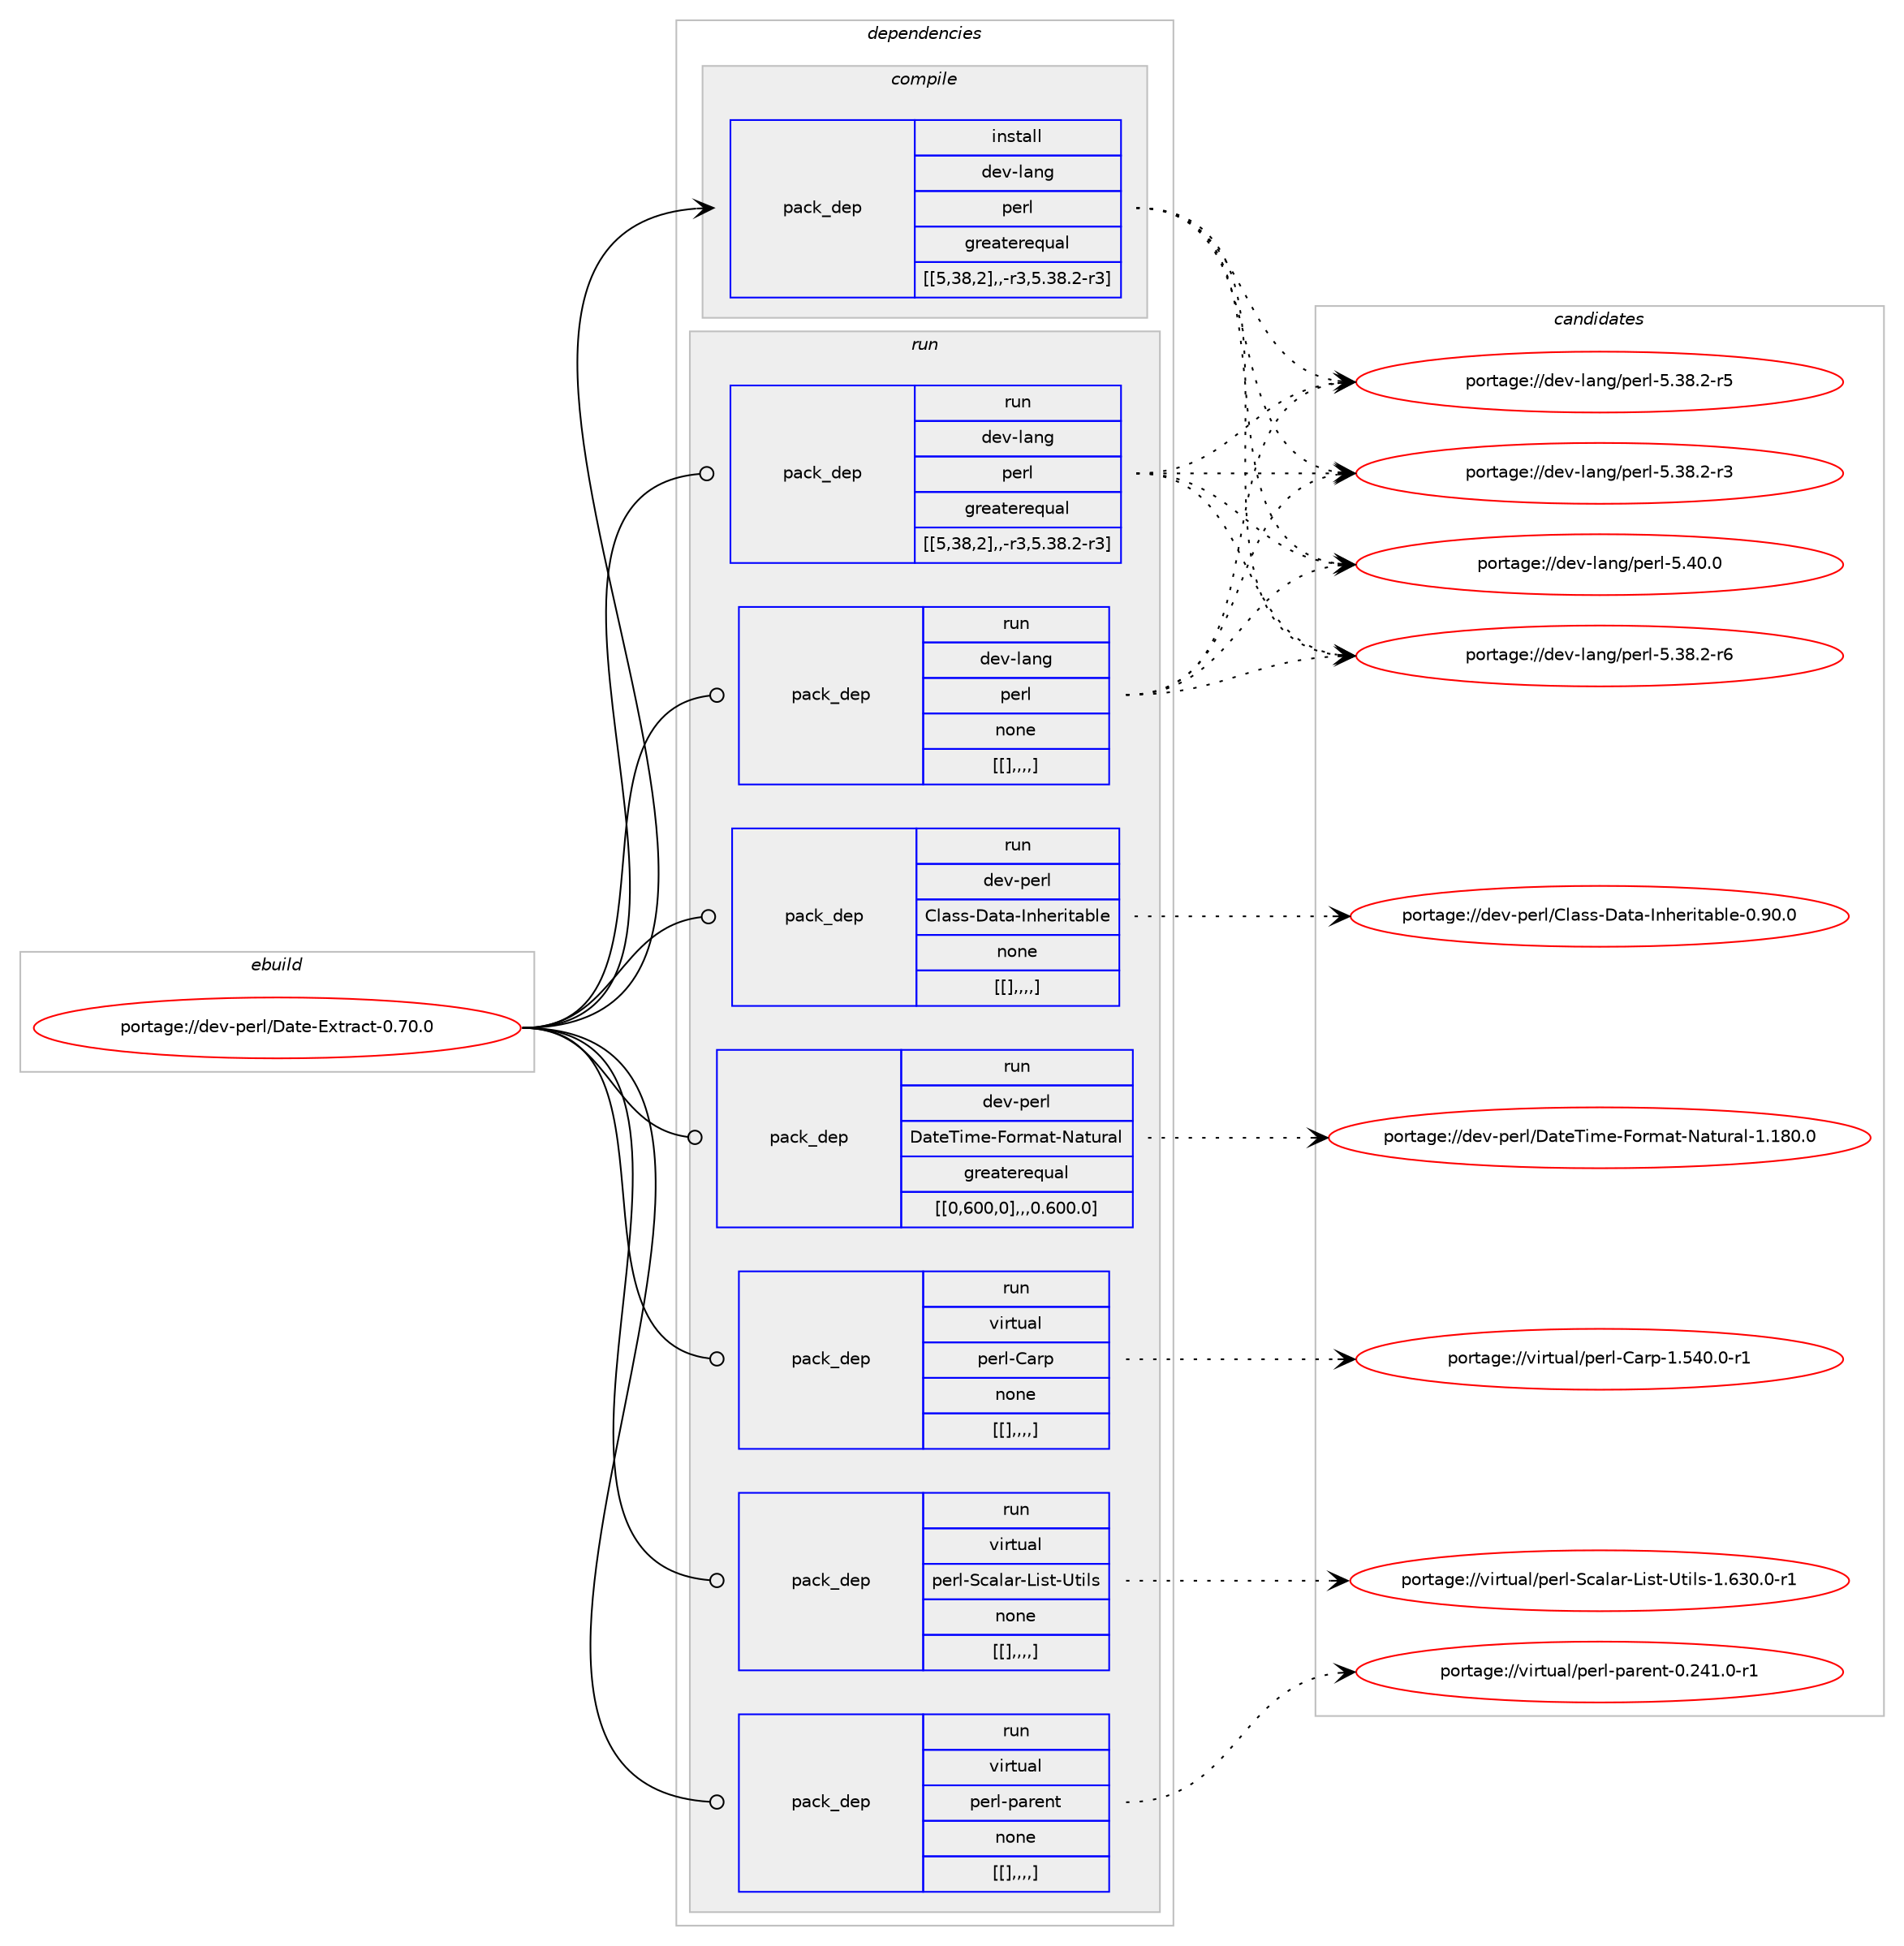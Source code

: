 digraph prolog {

# *************
# Graph options
# *************

newrank=true;
concentrate=true;
compound=true;
graph [rankdir=LR,fontname=Helvetica,fontsize=10,ranksep=1.5];#, ranksep=2.5, nodesep=0.2];
edge  [arrowhead=vee];
node  [fontname=Helvetica,fontsize=10];

# **********
# The ebuild
# **********

subgraph cluster_leftcol {
color=gray;
label=<<i>ebuild</i>>;
id [label="portage://dev-perl/Date-Extract-0.70.0", color=red, width=4, href="../dev-perl/Date-Extract-0.70.0.svg"];
}

# ****************
# The dependencies
# ****************

subgraph cluster_midcol {
color=gray;
label=<<i>dependencies</i>>;
subgraph cluster_compile {
fillcolor="#eeeeee";
style=filled;
label=<<i>compile</i>>;
subgraph pack97715 {
dependency129244 [label=<<TABLE BORDER="0" CELLBORDER="1" CELLSPACING="0" CELLPADDING="4" WIDTH="220"><TR><TD ROWSPAN="6" CELLPADDING="30">pack_dep</TD></TR><TR><TD WIDTH="110">install</TD></TR><TR><TD>dev-lang</TD></TR><TR><TD>perl</TD></TR><TR><TD>greaterequal</TD></TR><TR><TD>[[5,38,2],,-r3,5.38.2-r3]</TD></TR></TABLE>>, shape=none, color=blue];
}
id:e -> dependency129244:w [weight=20,style="solid",arrowhead="vee"];
}
subgraph cluster_compileandrun {
fillcolor="#eeeeee";
style=filled;
label=<<i>compile and run</i>>;
}
subgraph cluster_run {
fillcolor="#eeeeee";
style=filled;
label=<<i>run</i>>;
subgraph pack97716 {
dependency129245 [label=<<TABLE BORDER="0" CELLBORDER="1" CELLSPACING="0" CELLPADDING="4" WIDTH="220"><TR><TD ROWSPAN="6" CELLPADDING="30">pack_dep</TD></TR><TR><TD WIDTH="110">run</TD></TR><TR><TD>dev-lang</TD></TR><TR><TD>perl</TD></TR><TR><TD>greaterequal</TD></TR><TR><TD>[[5,38,2],,-r3,5.38.2-r3]</TD></TR></TABLE>>, shape=none, color=blue];
}
id:e -> dependency129245:w [weight=20,style="solid",arrowhead="odot"];
subgraph pack97717 {
dependency129246 [label=<<TABLE BORDER="0" CELLBORDER="1" CELLSPACING="0" CELLPADDING="4" WIDTH="220"><TR><TD ROWSPAN="6" CELLPADDING="30">pack_dep</TD></TR><TR><TD WIDTH="110">run</TD></TR><TR><TD>dev-lang</TD></TR><TR><TD>perl</TD></TR><TR><TD>none</TD></TR><TR><TD>[[],,,,]</TD></TR></TABLE>>, shape=none, color=blue];
}
id:e -> dependency129246:w [weight=20,style="solid",arrowhead="odot"];
subgraph pack97718 {
dependency129247 [label=<<TABLE BORDER="0" CELLBORDER="1" CELLSPACING="0" CELLPADDING="4" WIDTH="220"><TR><TD ROWSPAN="6" CELLPADDING="30">pack_dep</TD></TR><TR><TD WIDTH="110">run</TD></TR><TR><TD>dev-perl</TD></TR><TR><TD>Class-Data-Inheritable</TD></TR><TR><TD>none</TD></TR><TR><TD>[[],,,,]</TD></TR></TABLE>>, shape=none, color=blue];
}
id:e -> dependency129247:w [weight=20,style="solid",arrowhead="odot"];
subgraph pack97719 {
dependency129248 [label=<<TABLE BORDER="0" CELLBORDER="1" CELLSPACING="0" CELLPADDING="4" WIDTH="220"><TR><TD ROWSPAN="6" CELLPADDING="30">pack_dep</TD></TR><TR><TD WIDTH="110">run</TD></TR><TR><TD>dev-perl</TD></TR><TR><TD>DateTime-Format-Natural</TD></TR><TR><TD>greaterequal</TD></TR><TR><TD>[[0,600,0],,,0.600.0]</TD></TR></TABLE>>, shape=none, color=blue];
}
id:e -> dependency129248:w [weight=20,style="solid",arrowhead="odot"];
subgraph pack97720 {
dependency129249 [label=<<TABLE BORDER="0" CELLBORDER="1" CELLSPACING="0" CELLPADDING="4" WIDTH="220"><TR><TD ROWSPAN="6" CELLPADDING="30">pack_dep</TD></TR><TR><TD WIDTH="110">run</TD></TR><TR><TD>virtual</TD></TR><TR><TD>perl-Carp</TD></TR><TR><TD>none</TD></TR><TR><TD>[[],,,,]</TD></TR></TABLE>>, shape=none, color=blue];
}
id:e -> dependency129249:w [weight=20,style="solid",arrowhead="odot"];
subgraph pack97721 {
dependency129250 [label=<<TABLE BORDER="0" CELLBORDER="1" CELLSPACING="0" CELLPADDING="4" WIDTH="220"><TR><TD ROWSPAN="6" CELLPADDING="30">pack_dep</TD></TR><TR><TD WIDTH="110">run</TD></TR><TR><TD>virtual</TD></TR><TR><TD>perl-Scalar-List-Utils</TD></TR><TR><TD>none</TD></TR><TR><TD>[[],,,,]</TD></TR></TABLE>>, shape=none, color=blue];
}
id:e -> dependency129250:w [weight=20,style="solid",arrowhead="odot"];
subgraph pack97722 {
dependency129251 [label=<<TABLE BORDER="0" CELLBORDER="1" CELLSPACING="0" CELLPADDING="4" WIDTH="220"><TR><TD ROWSPAN="6" CELLPADDING="30">pack_dep</TD></TR><TR><TD WIDTH="110">run</TD></TR><TR><TD>virtual</TD></TR><TR><TD>perl-parent</TD></TR><TR><TD>none</TD></TR><TR><TD>[[],,,,]</TD></TR></TABLE>>, shape=none, color=blue];
}
id:e -> dependency129251:w [weight=20,style="solid",arrowhead="odot"];
}
}

# **************
# The candidates
# **************

subgraph cluster_choices {
rank=same;
color=gray;
label=<<i>candidates</i>>;

subgraph choice97715 {
color=black;
nodesep=1;
choice10010111845108971101034711210111410845534652484648 [label="portage://dev-lang/perl-5.40.0", color=red, width=4,href="../dev-lang/perl-5.40.0.svg"];
choice100101118451089711010347112101114108455346515646504511454 [label="portage://dev-lang/perl-5.38.2-r6", color=red, width=4,href="../dev-lang/perl-5.38.2-r6.svg"];
choice100101118451089711010347112101114108455346515646504511453 [label="portage://dev-lang/perl-5.38.2-r5", color=red, width=4,href="../dev-lang/perl-5.38.2-r5.svg"];
choice100101118451089711010347112101114108455346515646504511451 [label="portage://dev-lang/perl-5.38.2-r3", color=red, width=4,href="../dev-lang/perl-5.38.2-r3.svg"];
dependency129244:e -> choice10010111845108971101034711210111410845534652484648:w [style=dotted,weight="100"];
dependency129244:e -> choice100101118451089711010347112101114108455346515646504511454:w [style=dotted,weight="100"];
dependency129244:e -> choice100101118451089711010347112101114108455346515646504511453:w [style=dotted,weight="100"];
dependency129244:e -> choice100101118451089711010347112101114108455346515646504511451:w [style=dotted,weight="100"];
}
subgraph choice97716 {
color=black;
nodesep=1;
choice10010111845108971101034711210111410845534652484648 [label="portage://dev-lang/perl-5.40.0", color=red, width=4,href="../dev-lang/perl-5.40.0.svg"];
choice100101118451089711010347112101114108455346515646504511454 [label="portage://dev-lang/perl-5.38.2-r6", color=red, width=4,href="../dev-lang/perl-5.38.2-r6.svg"];
choice100101118451089711010347112101114108455346515646504511453 [label="portage://dev-lang/perl-5.38.2-r5", color=red, width=4,href="../dev-lang/perl-5.38.2-r5.svg"];
choice100101118451089711010347112101114108455346515646504511451 [label="portage://dev-lang/perl-5.38.2-r3", color=red, width=4,href="../dev-lang/perl-5.38.2-r3.svg"];
dependency129245:e -> choice10010111845108971101034711210111410845534652484648:w [style=dotted,weight="100"];
dependency129245:e -> choice100101118451089711010347112101114108455346515646504511454:w [style=dotted,weight="100"];
dependency129245:e -> choice100101118451089711010347112101114108455346515646504511453:w [style=dotted,weight="100"];
dependency129245:e -> choice100101118451089711010347112101114108455346515646504511451:w [style=dotted,weight="100"];
}
subgraph choice97717 {
color=black;
nodesep=1;
choice10010111845108971101034711210111410845534652484648 [label="portage://dev-lang/perl-5.40.0", color=red, width=4,href="../dev-lang/perl-5.40.0.svg"];
choice100101118451089711010347112101114108455346515646504511454 [label="portage://dev-lang/perl-5.38.2-r6", color=red, width=4,href="../dev-lang/perl-5.38.2-r6.svg"];
choice100101118451089711010347112101114108455346515646504511453 [label="portage://dev-lang/perl-5.38.2-r5", color=red, width=4,href="../dev-lang/perl-5.38.2-r5.svg"];
choice100101118451089711010347112101114108455346515646504511451 [label="portage://dev-lang/perl-5.38.2-r3", color=red, width=4,href="../dev-lang/perl-5.38.2-r3.svg"];
dependency129246:e -> choice10010111845108971101034711210111410845534652484648:w [style=dotted,weight="100"];
dependency129246:e -> choice100101118451089711010347112101114108455346515646504511454:w [style=dotted,weight="100"];
dependency129246:e -> choice100101118451089711010347112101114108455346515646504511453:w [style=dotted,weight="100"];
dependency129246:e -> choice100101118451089711010347112101114108455346515646504511451:w [style=dotted,weight="100"];
}
subgraph choice97718 {
color=black;
nodesep=1;
choice10010111845112101114108476710897115115456897116974573110104101114105116979810810145484657484648 [label="portage://dev-perl/Class-Data-Inheritable-0.90.0", color=red, width=4,href="../dev-perl/Class-Data-Inheritable-0.90.0.svg"];
dependency129247:e -> choice10010111845112101114108476710897115115456897116974573110104101114105116979810810145484657484648:w [style=dotted,weight="100"];
}
subgraph choice97719 {
color=black;
nodesep=1;
choice1001011184511210111410847689711610184105109101457011111410997116457897116117114971084549464956484648 [label="portage://dev-perl/DateTime-Format-Natural-1.180.0", color=red, width=4,href="../dev-perl/DateTime-Format-Natural-1.180.0.svg"];
dependency129248:e -> choice1001011184511210111410847689711610184105109101457011111410997116457897116117114971084549464956484648:w [style=dotted,weight="100"];
}
subgraph choice97720 {
color=black;
nodesep=1;
choice118105114116117971084711210111410845679711411245494653524846484511449 [label="portage://virtual/perl-Carp-1.540.0-r1", color=red, width=4,href="../virtual/perl-Carp-1.540.0-r1.svg"];
dependency129249:e -> choice118105114116117971084711210111410845679711411245494653524846484511449:w [style=dotted,weight="100"];
}
subgraph choice97721 {
color=black;
nodesep=1;
choice118105114116117971084711210111410845839997108971144576105115116458511610510811545494654514846484511449 [label="portage://virtual/perl-Scalar-List-Utils-1.630.0-r1", color=red, width=4,href="../virtual/perl-Scalar-List-Utils-1.630.0-r1.svg"];
dependency129250:e -> choice118105114116117971084711210111410845839997108971144576105115116458511610510811545494654514846484511449:w [style=dotted,weight="100"];
}
subgraph choice97722 {
color=black;
nodesep=1;
choice1181051141161179710847112101114108451129711410111011645484650524946484511449 [label="portage://virtual/perl-parent-0.241.0-r1", color=red, width=4,href="../virtual/perl-parent-0.241.0-r1.svg"];
dependency129251:e -> choice1181051141161179710847112101114108451129711410111011645484650524946484511449:w [style=dotted,weight="100"];
}
}

}
